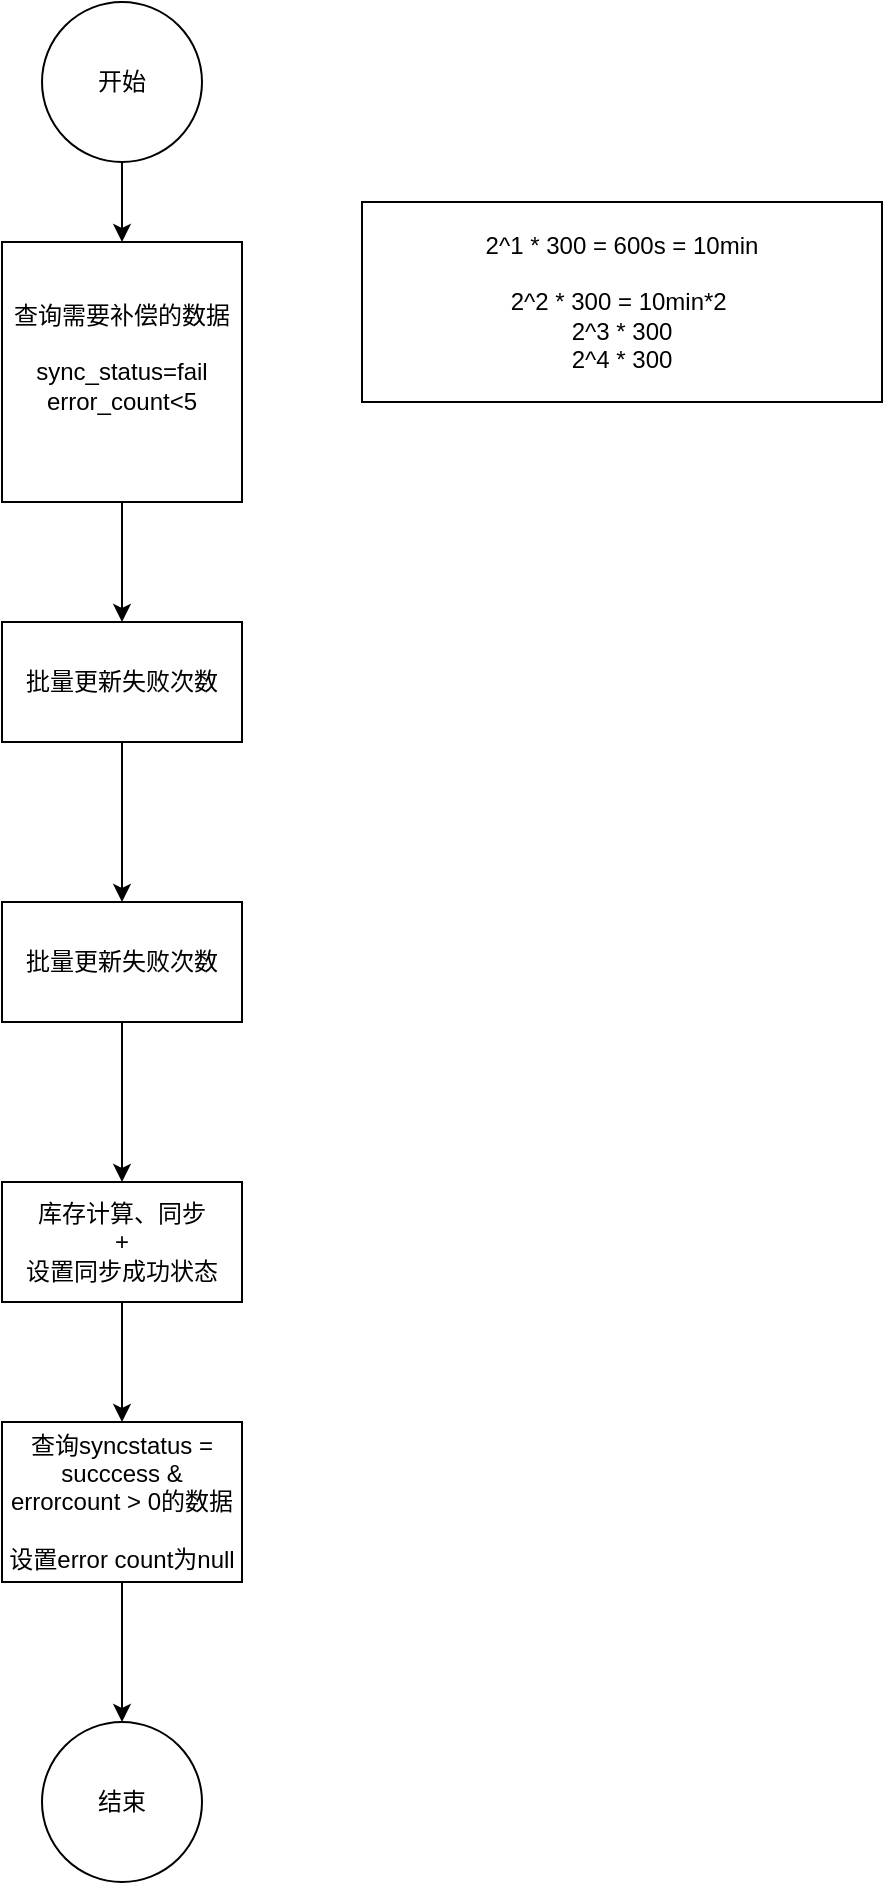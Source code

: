 <mxfile version="25.0.3">
  <diagram name="第 1 页" id="U48u9RCpKufwf_eayoM6">
    <mxGraphModel dx="936" dy="619" grid="1" gridSize="10" guides="1" tooltips="1" connect="1" arrows="1" fold="1" page="1" pageScale="1" pageWidth="827" pageHeight="1169" math="0" shadow="0">
      <root>
        <mxCell id="0" />
        <mxCell id="1" parent="0" />
        <mxCell id="t6eAjr5Hyk1gsOzArES5-7" value="" style="edgeStyle=orthogonalEdgeStyle;rounded=0;orthogonalLoop=1;jettySize=auto;html=1;" edge="1" parent="1" source="t6eAjr5Hyk1gsOzArES5-5" target="t6eAjr5Hyk1gsOzArES5-6">
          <mxGeometry relative="1" as="geometry" />
        </mxCell>
        <mxCell id="t6eAjr5Hyk1gsOzArES5-5" value="开始" style="ellipse;whiteSpace=wrap;html=1;aspect=fixed;" vertex="1" parent="1">
          <mxGeometry x="260" y="100" width="80" height="80" as="geometry" />
        </mxCell>
        <mxCell id="t6eAjr5Hyk1gsOzArES5-9" value="" style="edgeStyle=orthogonalEdgeStyle;rounded=0;orthogonalLoop=1;jettySize=auto;html=1;" edge="1" parent="1" source="t6eAjr5Hyk1gsOzArES5-6" target="t6eAjr5Hyk1gsOzArES5-8">
          <mxGeometry relative="1" as="geometry" />
        </mxCell>
        <mxCell id="t6eAjr5Hyk1gsOzArES5-6" value="查询需要补偿的数据&lt;div&gt;&lt;br&gt;&lt;/div&gt;&lt;div&gt;sync_status=fail&lt;/div&gt;&lt;div&gt;error_count&amp;lt;5&lt;/div&gt;&lt;div&gt;&lt;br&gt;&lt;/div&gt;" style="whiteSpace=wrap;html=1;" vertex="1" parent="1">
          <mxGeometry x="240" y="220" width="120" height="130" as="geometry" />
        </mxCell>
        <mxCell id="t6eAjr5Hyk1gsOzArES5-11" value="" style="edgeStyle=orthogonalEdgeStyle;rounded=0;orthogonalLoop=1;jettySize=auto;html=1;" edge="1" parent="1" source="t6eAjr5Hyk1gsOzArES5-8" target="t6eAjr5Hyk1gsOzArES5-10">
          <mxGeometry relative="1" as="geometry" />
        </mxCell>
        <mxCell id="t6eAjr5Hyk1gsOzArES5-8" value="批量更新失败次数" style="whiteSpace=wrap;html=1;" vertex="1" parent="1">
          <mxGeometry x="240" y="410" width="120" height="60" as="geometry" />
        </mxCell>
        <mxCell id="t6eAjr5Hyk1gsOzArES5-13" value="" style="edgeStyle=orthogonalEdgeStyle;rounded=0;orthogonalLoop=1;jettySize=auto;html=1;" edge="1" parent="1" source="t6eAjr5Hyk1gsOzArES5-10" target="t6eAjr5Hyk1gsOzArES5-12">
          <mxGeometry relative="1" as="geometry" />
        </mxCell>
        <mxCell id="t6eAjr5Hyk1gsOzArES5-10" value="批量更新失败次数" style="whiteSpace=wrap;html=1;" vertex="1" parent="1">
          <mxGeometry x="240" y="550" width="120" height="60" as="geometry" />
        </mxCell>
        <mxCell id="t6eAjr5Hyk1gsOzArES5-15" value="" style="edgeStyle=orthogonalEdgeStyle;rounded=0;orthogonalLoop=1;jettySize=auto;html=1;" edge="1" parent="1" source="t6eAjr5Hyk1gsOzArES5-12" target="t6eAjr5Hyk1gsOzArES5-14">
          <mxGeometry relative="1" as="geometry" />
        </mxCell>
        <mxCell id="t6eAjr5Hyk1gsOzArES5-12" value="库存计算、同步&lt;div&gt;+&lt;/div&gt;&lt;div&gt;设置同步成功状态&lt;/div&gt;" style="whiteSpace=wrap;html=1;" vertex="1" parent="1">
          <mxGeometry x="240" y="690" width="120" height="60" as="geometry" />
        </mxCell>
        <mxCell id="t6eAjr5Hyk1gsOzArES5-17" value="" style="edgeStyle=orthogonalEdgeStyle;rounded=0;orthogonalLoop=1;jettySize=auto;html=1;" edge="1" parent="1" source="t6eAjr5Hyk1gsOzArES5-14" target="t6eAjr5Hyk1gsOzArES5-16">
          <mxGeometry relative="1" as="geometry" />
        </mxCell>
        <mxCell id="t6eAjr5Hyk1gsOzArES5-14" value="&lt;div&gt;查询syncstatus = succcess &amp;amp; errorcount &amp;gt; 0的数据&lt;/div&gt;&lt;div&gt;&lt;br&gt;&lt;/div&gt;设置error count为null" style="whiteSpace=wrap;html=1;" vertex="1" parent="1">
          <mxGeometry x="240" y="810" width="120" height="80" as="geometry" />
        </mxCell>
        <mxCell id="t6eAjr5Hyk1gsOzArES5-16" value="结束" style="ellipse;whiteSpace=wrap;html=1;" vertex="1" parent="1">
          <mxGeometry x="260" y="960" width="80" height="80" as="geometry" />
        </mxCell>
        <mxCell id="t6eAjr5Hyk1gsOzArES5-18" value="2^1 * 300 = 600s = 10min&lt;div&gt;&lt;br&gt;&lt;div&gt;2^2 * 300 = 10min*2&amp;nbsp;&lt;/div&gt;&lt;div&gt;2^3 * 300&lt;/div&gt;&lt;div&gt;2^4 * 300&lt;/div&gt;&lt;/div&gt;" style="whiteSpace=wrap;html=1;" vertex="1" parent="1">
          <mxGeometry x="420" y="200" width="260" height="100" as="geometry" />
        </mxCell>
      </root>
    </mxGraphModel>
  </diagram>
</mxfile>
